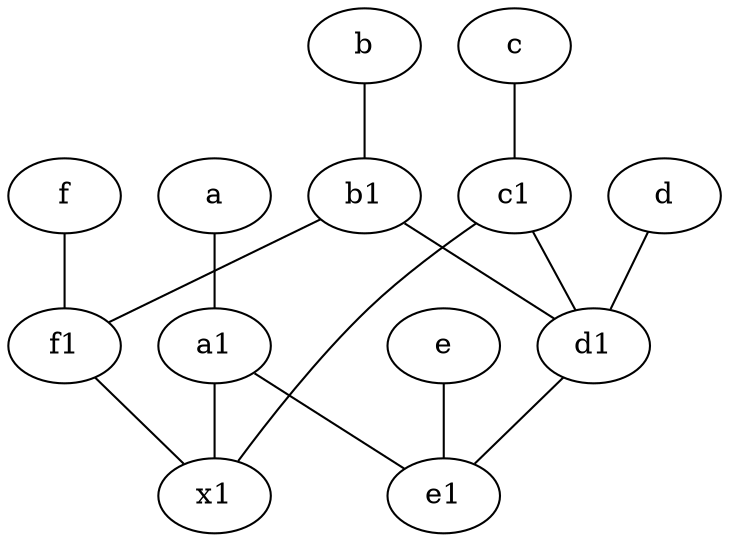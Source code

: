 graph {
	node [labelfontsize=50]
	a1 [labelfontsize=50 pos="8,3!"]
	c [labelfontsize=50 pos="4.5,2!"]
	d [labelfontsize=50 pos="2,5!"]
	f1 [labelfontsize=50 pos="3,8!"]
	x1 [labelfontsize=50]
	b [labelfontsize=50 pos="10,4!"]
	e [labelfontsize=50 pos="7,9!"]
	d1 [labelfontsize=50 pos="3,5!"]
	a [labelfontsize=50 pos="8,2!"]
	b1 [labelfontsize=50 pos="9,4!"]
	c1 [labelfontsize=50 pos="4.5,3!"]
	e1 [labelfontsize=50 pos="7,7!"]
	f [labelfontsize=50 pos="3,9!"]
	c1 -- d1
	f -- f1
	c1 -- x1
	b1 -- f1
	d -- d1
	b1 -- d1
	e -- e1
	b -- b1
	d1 -- e1
	a -- a1
	a1 -- e1
	a1 -- x1
	f1 -- x1
	c -- c1
}
